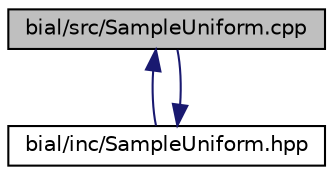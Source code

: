 digraph "bial/src/SampleUniform.cpp"
{
  edge [fontname="Helvetica",fontsize="10",labelfontname="Helvetica",labelfontsize="10"];
  node [fontname="Helvetica",fontsize="10",shape=record];
  Node1 [label="bial/src/SampleUniform.cpp",height=0.2,width=0.4,color="black", fillcolor="grey75", style="filled", fontcolor="black"];
  Node1 -> Node2 [dir="back",color="midnightblue",fontsize="10",style="solid",fontname="Helvetica"];
  Node2 [label="bial/inc/SampleUniform.hpp",height=0.2,width=0.4,color="black", fillcolor="white", style="filled",URL="$_sample_uniform_8hpp.html"];
  Node2 -> Node1 [dir="back",color="midnightblue",fontsize="10",style="solid",fontname="Helvetica"];
}
